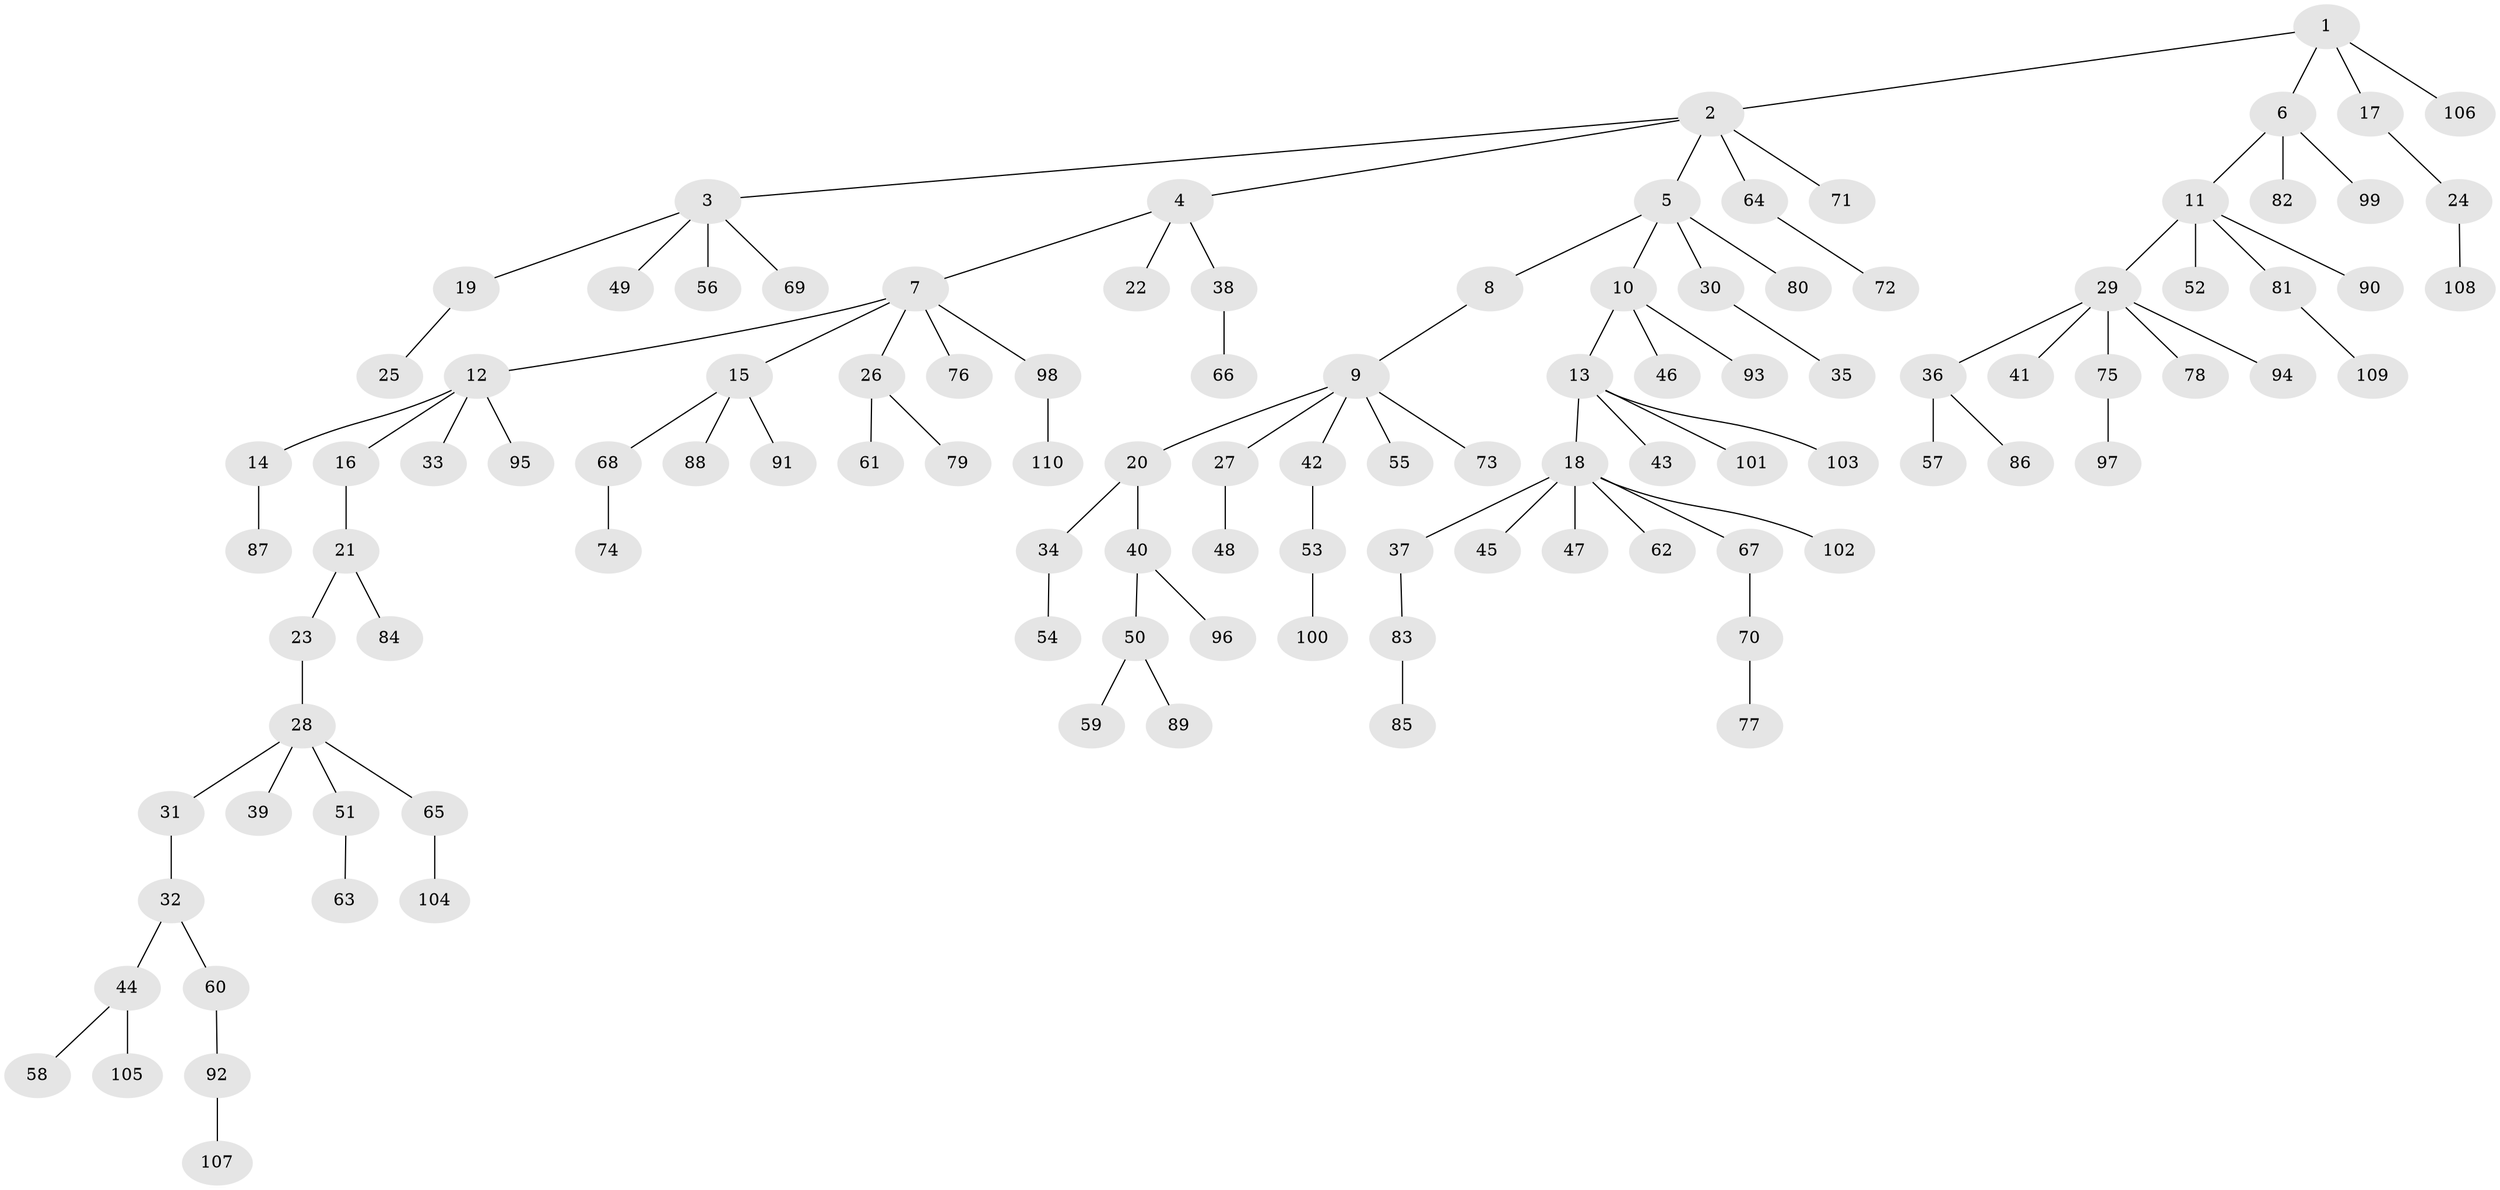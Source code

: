 // coarse degree distribution, {3: 0.08974358974358974, 5: 0.07692307692307693, 4: 0.0641025641025641, 2: 0.23076923076923078, 6: 0.01282051282051282, 1: 0.5256410256410257}
// Generated by graph-tools (version 1.1) at 2025/51/03/04/25 22:51:58]
// undirected, 110 vertices, 109 edges
graph export_dot {
  node [color=gray90,style=filled];
  1;
  2;
  3;
  4;
  5;
  6;
  7;
  8;
  9;
  10;
  11;
  12;
  13;
  14;
  15;
  16;
  17;
  18;
  19;
  20;
  21;
  22;
  23;
  24;
  25;
  26;
  27;
  28;
  29;
  30;
  31;
  32;
  33;
  34;
  35;
  36;
  37;
  38;
  39;
  40;
  41;
  42;
  43;
  44;
  45;
  46;
  47;
  48;
  49;
  50;
  51;
  52;
  53;
  54;
  55;
  56;
  57;
  58;
  59;
  60;
  61;
  62;
  63;
  64;
  65;
  66;
  67;
  68;
  69;
  70;
  71;
  72;
  73;
  74;
  75;
  76;
  77;
  78;
  79;
  80;
  81;
  82;
  83;
  84;
  85;
  86;
  87;
  88;
  89;
  90;
  91;
  92;
  93;
  94;
  95;
  96;
  97;
  98;
  99;
  100;
  101;
  102;
  103;
  104;
  105;
  106;
  107;
  108;
  109;
  110;
  1 -- 2;
  1 -- 6;
  1 -- 17;
  1 -- 106;
  2 -- 3;
  2 -- 4;
  2 -- 5;
  2 -- 64;
  2 -- 71;
  3 -- 19;
  3 -- 49;
  3 -- 56;
  3 -- 69;
  4 -- 7;
  4 -- 22;
  4 -- 38;
  5 -- 8;
  5 -- 10;
  5 -- 30;
  5 -- 80;
  6 -- 11;
  6 -- 82;
  6 -- 99;
  7 -- 12;
  7 -- 15;
  7 -- 26;
  7 -- 76;
  7 -- 98;
  8 -- 9;
  9 -- 20;
  9 -- 27;
  9 -- 42;
  9 -- 55;
  9 -- 73;
  10 -- 13;
  10 -- 46;
  10 -- 93;
  11 -- 29;
  11 -- 52;
  11 -- 81;
  11 -- 90;
  12 -- 14;
  12 -- 16;
  12 -- 33;
  12 -- 95;
  13 -- 18;
  13 -- 43;
  13 -- 101;
  13 -- 103;
  14 -- 87;
  15 -- 68;
  15 -- 88;
  15 -- 91;
  16 -- 21;
  17 -- 24;
  18 -- 37;
  18 -- 45;
  18 -- 47;
  18 -- 62;
  18 -- 67;
  18 -- 102;
  19 -- 25;
  20 -- 34;
  20 -- 40;
  21 -- 23;
  21 -- 84;
  23 -- 28;
  24 -- 108;
  26 -- 61;
  26 -- 79;
  27 -- 48;
  28 -- 31;
  28 -- 39;
  28 -- 51;
  28 -- 65;
  29 -- 36;
  29 -- 41;
  29 -- 75;
  29 -- 78;
  29 -- 94;
  30 -- 35;
  31 -- 32;
  32 -- 44;
  32 -- 60;
  34 -- 54;
  36 -- 57;
  36 -- 86;
  37 -- 83;
  38 -- 66;
  40 -- 50;
  40 -- 96;
  42 -- 53;
  44 -- 58;
  44 -- 105;
  50 -- 59;
  50 -- 89;
  51 -- 63;
  53 -- 100;
  60 -- 92;
  64 -- 72;
  65 -- 104;
  67 -- 70;
  68 -- 74;
  70 -- 77;
  75 -- 97;
  81 -- 109;
  83 -- 85;
  92 -- 107;
  98 -- 110;
}
